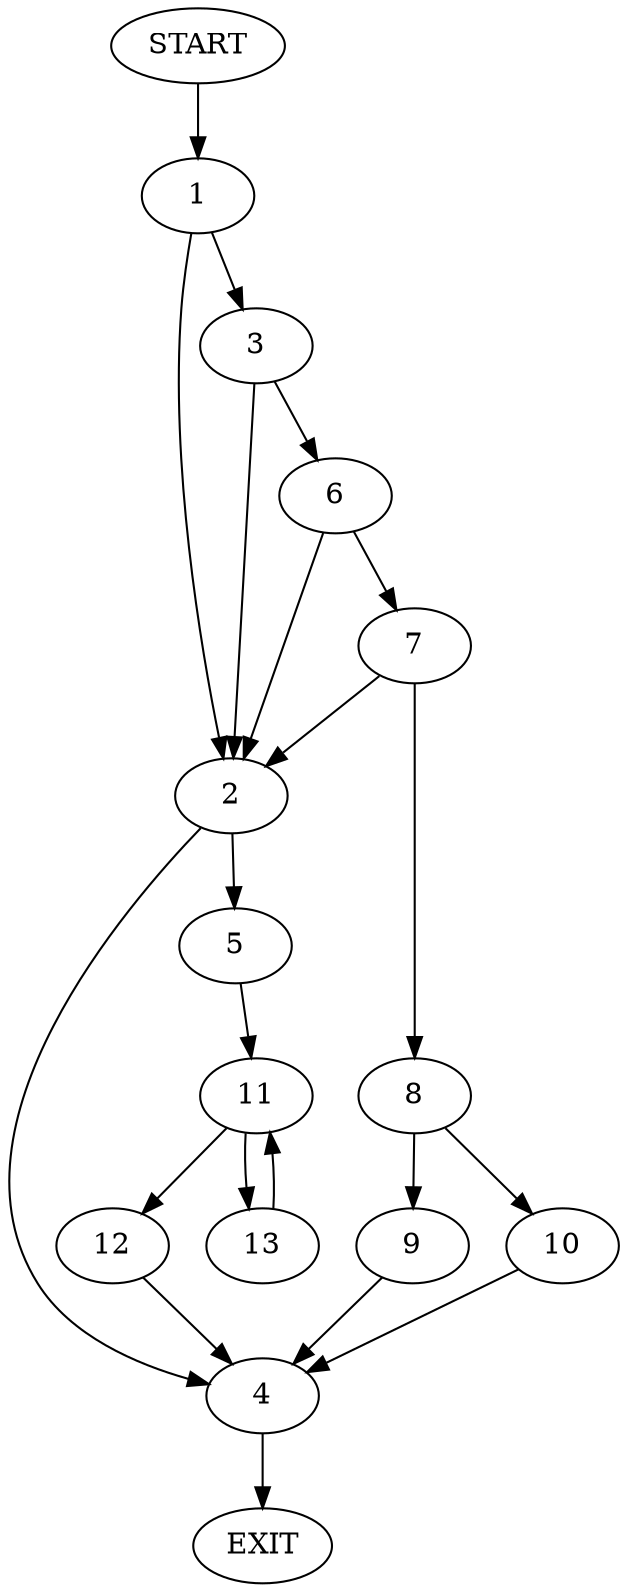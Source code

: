 digraph {
0 [label="START"]
14 [label="EXIT"]
0 -> 1
1 -> 2
1 -> 3
2 -> 4
2 -> 5
3 -> 2
3 -> 6
6 -> 2
6 -> 7
7 -> 2
7 -> 8
8 -> 9
8 -> 10
10 -> 4
9 -> 4
4 -> 14
5 -> 11
11 -> 12
11 -> 13
12 -> 4
13 -> 11
}
